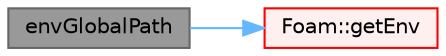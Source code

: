 digraph "envGlobalPath"
{
 // LATEX_PDF_SIZE
  bgcolor="transparent";
  edge [fontname=Helvetica,fontsize=10,labelfontname=Helvetica,labelfontsize=10];
  node [fontname=Helvetica,fontsize=10,shape=box,height=0.2,width=0.4];
  rankdir="LR";
  Node1 [id="Node000001",label="envGlobalPath",height=0.2,width=0.4,color="gray40", fillcolor="grey60", style="filled", fontcolor="black",tooltip=" "];
  Node1 -> Node2 [id="edge1_Node000001_Node000002",color="steelblue1",style="solid",tooltip=" "];
  Node2 [id="Node000002",label="Foam::getEnv",height=0.2,width=0.4,color="red", fillcolor="#FFF0F0", style="filled",URL="$namespaceFoam.html#a0a0d786a0c45c9a20ec782670b7b3013",tooltip=" "];
}
